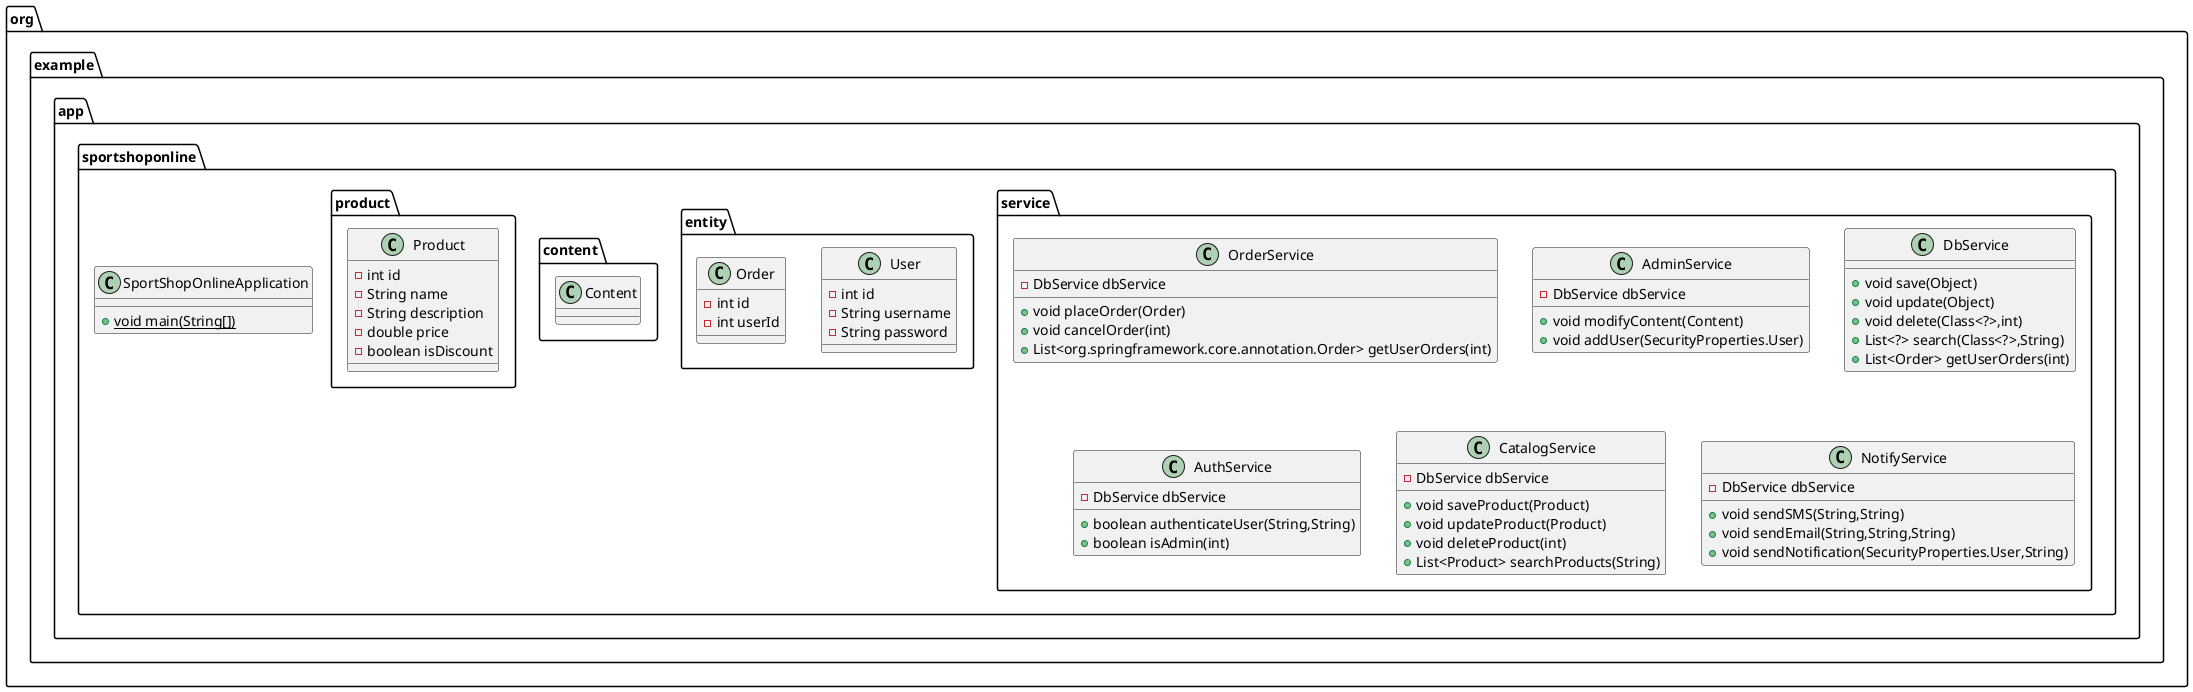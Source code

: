@startuml
class org.example.app.sportshoponline.SportShopOnlineApplication {
+ {static} void main(String[])
}

class org.example.app.sportshoponline.service.OrderService {
- DbService dbService
+ void placeOrder(Order)
+ void cancelOrder(int)
+ List<org.springframework.core.annotation.Order> getUserOrders(int)
}


class org.example.app.sportshoponline.service.AdminService {
- DbService dbService
+ void modifyContent(Content)
+ void addUser(SecurityProperties.User)
}


class org.example.app.sportshoponline.service.DbService {
+ void save(Object)
+ void update(Object)
+ void delete(Class<?>,int)
+ List<?> search(Class<?>,String)
+ List<Order> getUserOrders(int)
}

class org.example.app.sportshoponline.entity.User {
- int id
- String username
- String password
}

class org.example.app.sportshoponline.entity.Order {
- int id
- int userId
}

class org.example.app.sportshoponline.content.Content {
}
class org.example.app.sportshoponline.service.AuthService {
- DbService dbService
+ boolean authenticateUser(String,String)
+ boolean isAdmin(int)
}


class org.example.app.sportshoponline.product.Product {
- int id
- String name
- String description
- double price
- boolean isDiscount
}

class org.example.app.sportshoponline.service.CatalogService {
- DbService dbService
+ void saveProduct(Product)
+ void updateProduct(Product)
+ void deleteProduct(int)
+ List<Product> searchProducts(String)
}


class org.example.app.sportshoponline.service.NotifyService {
- DbService dbService
+ void sendSMS(String,String)
+ void sendEmail(String,String,String)
+ void sendNotification(SecurityProperties.User,String)
}


@enduml